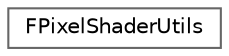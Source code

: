 digraph "Graphical Class Hierarchy"
{
 // INTERACTIVE_SVG=YES
 // LATEX_PDF_SIZE
  bgcolor="transparent";
  edge [fontname=Helvetica,fontsize=10,labelfontname=Helvetica,labelfontsize=10];
  node [fontname=Helvetica,fontsize=10,shape=box,height=0.2,width=0.4];
  rankdir="LR";
  Node0 [id="Node000000",label="FPixelShaderUtils",height=0.2,width=0.4,color="grey40", fillcolor="white", style="filled",URL="$df/dc9/structFPixelShaderUtils.html",tooltip="All utils for pixel shaders."];
}

